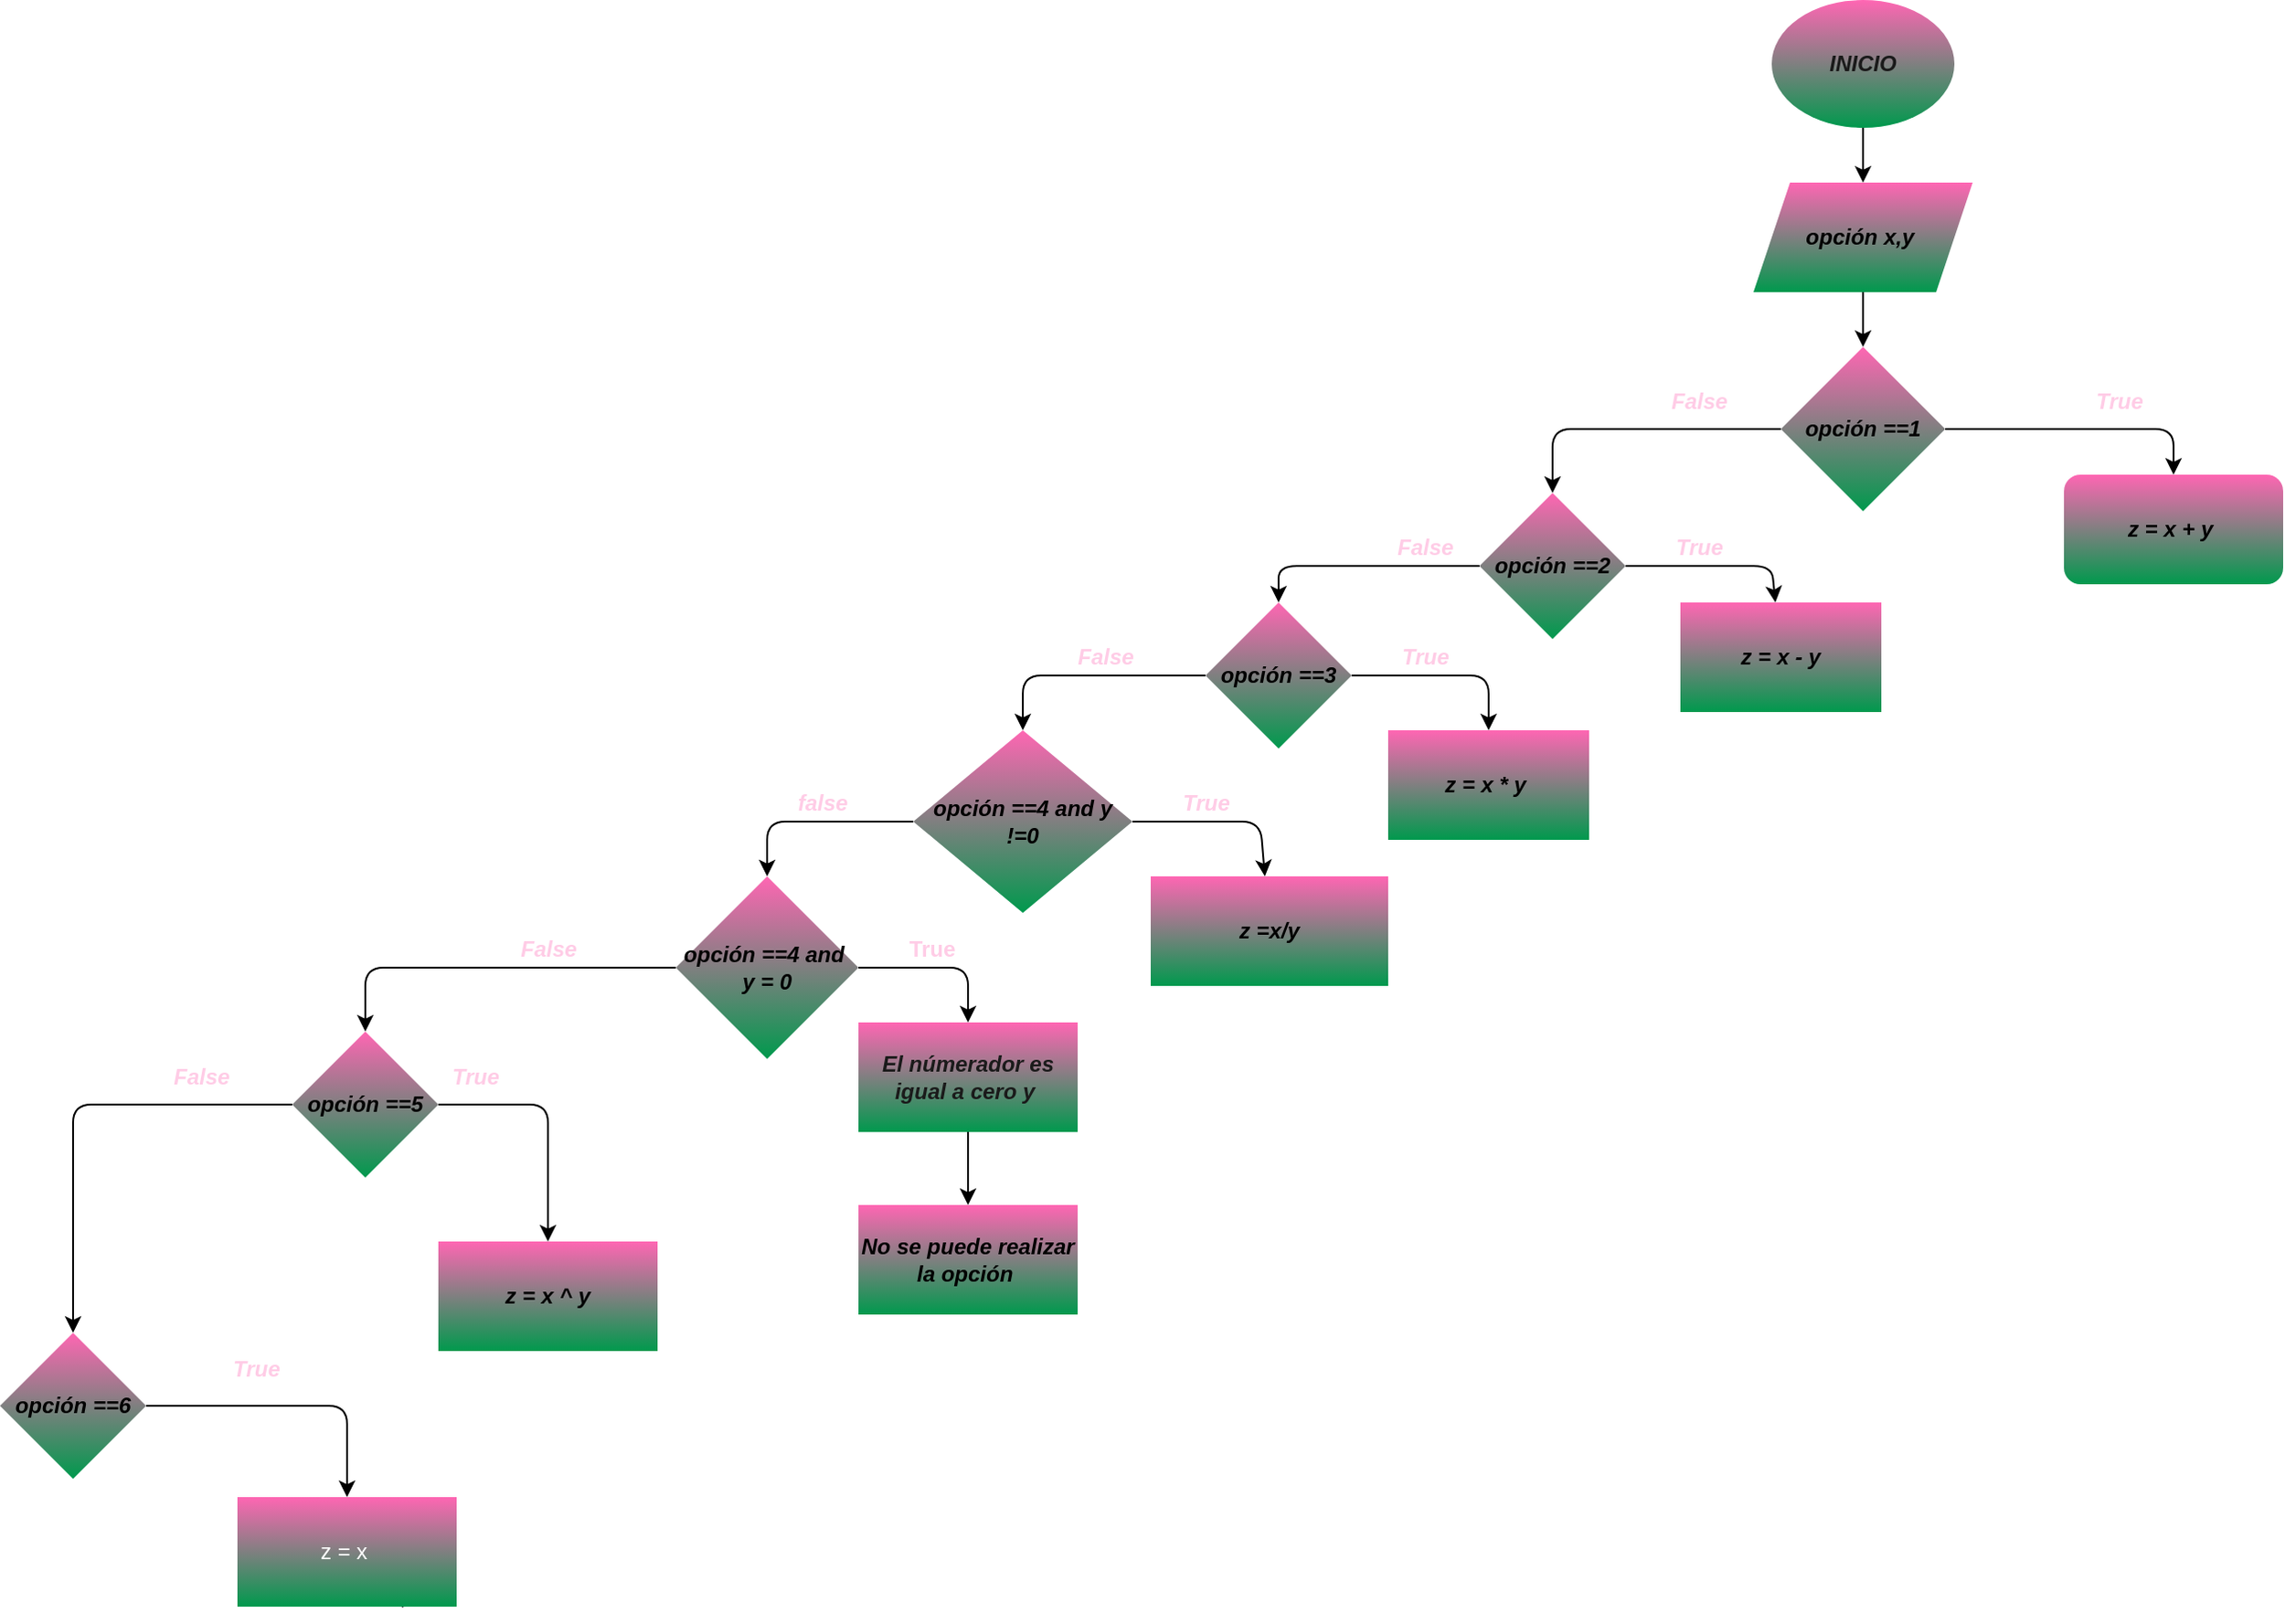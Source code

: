 <mxfile>
    <diagram id="kgpw4xgnY-WigbxeGkCL" name="Página-1">
        <mxGraphModel dx="1391" dy="459" grid="1" gridSize="10" guides="1" tooltips="1" connect="1" arrows="1" fold="1" page="1" pageScale="1" pageWidth="827" pageHeight="1169" math="0" shadow="0">
            <root>
                <mxCell id="0"/>
                <mxCell id="1" parent="0"/>
                <mxCell id="4" value="" style="edgeStyle=none;html=1;fontColor=#1A1A1A;" edge="1" parent="1" source="2" target="3">
                    <mxGeometry relative="1" as="geometry"/>
                </mxCell>
                <mxCell id="2" value="&lt;b&gt;&lt;font color=&quot;#1a1a1a&quot;&gt;&lt;i&gt;INICIO&lt;/i&gt;&lt;/font&gt;&lt;/b&gt;" style="ellipse;whiteSpace=wrap;html=1;fillColor=#FF66B3;fontColor=#ffffff;strokeColor=none;gradientColor=#00994D;" vertex="1" parent="1">
                    <mxGeometry x="220" y="20" width="100" height="70" as="geometry"/>
                </mxCell>
                <mxCell id="9" value="" style="edgeStyle=none;html=1;fontColor=#000000;" edge="1" parent="1" source="3" target="8">
                    <mxGeometry relative="1" as="geometry"/>
                </mxCell>
                <mxCell id="3" value="&lt;font color=&quot;#000000&quot;&gt;&lt;b&gt;&lt;i&gt;opción x,y&amp;nbsp;&lt;/i&gt;&lt;/b&gt;&lt;/font&gt;" style="shape=parallelogram;perimeter=parallelogramPerimeter;whiteSpace=wrap;html=1;fixedSize=1;fillColor=#FF66B3;strokeColor=none;fontColor=#ffffff;gradientColor=#00994D;" vertex="1" parent="1">
                    <mxGeometry x="210" y="120" width="120" height="60" as="geometry"/>
                </mxCell>
                <mxCell id="11" value="" style="edgeStyle=none;html=1;fontColor=#000000;" edge="1" parent="1" source="8" target="10">
                    <mxGeometry relative="1" as="geometry">
                        <Array as="points">
                            <mxPoint x="440" y="255"/>
                        </Array>
                    </mxGeometry>
                </mxCell>
                <mxCell id="13" value="" style="edgeStyle=none;html=1;fontColor=#000000;" edge="1" parent="1" source="8" target="12">
                    <mxGeometry relative="1" as="geometry">
                        <Array as="points">
                            <mxPoint x="100" y="255"/>
                        </Array>
                    </mxGeometry>
                </mxCell>
                <mxCell id="8" value="&lt;b&gt;&lt;font color=&quot;#000000&quot;&gt;&lt;i&gt;opción ==1&lt;/i&gt;&lt;/font&gt;&lt;/b&gt;" style="rhombus;whiteSpace=wrap;html=1;fillColor=#FF66B3;strokeColor=none;fontColor=#ffffff;gradientColor=#00994D;" vertex="1" parent="1">
                    <mxGeometry x="225" y="210" width="90" height="90" as="geometry"/>
                </mxCell>
                <mxCell id="10" value="&lt;b&gt;&lt;i&gt;&lt;font color=&quot;#000000&quot;&gt;z = x + y&amp;nbsp;&lt;/font&gt;&lt;/i&gt;&lt;/b&gt;" style="rounded=1;whiteSpace=wrap;html=1;fillColor=#FF66B3;strokeColor=none;fontColor=#ffffff;gradientColor=#00994D;" vertex="1" parent="1">
                    <mxGeometry x="380" y="280" width="120" height="60" as="geometry"/>
                </mxCell>
                <mxCell id="17" value="" style="edgeStyle=none;html=1;fontColor=#000000;" edge="1" parent="1" source="12" target="16">
                    <mxGeometry relative="1" as="geometry">
                        <Array as="points">
                            <mxPoint x="220" y="330"/>
                        </Array>
                    </mxGeometry>
                </mxCell>
                <mxCell id="23" value="" style="edgeStyle=none;html=1;fontColor=#000000;" edge="1" parent="1" source="12" target="22">
                    <mxGeometry relative="1" as="geometry">
                        <Array as="points">
                            <mxPoint x="-50" y="330"/>
                        </Array>
                    </mxGeometry>
                </mxCell>
                <mxCell id="12" value="&lt;b&gt;&lt;i&gt;&lt;font color=&quot;#000000&quot;&gt;opción ==2&lt;/font&gt;&lt;/i&gt;&lt;/b&gt;" style="rhombus;whiteSpace=wrap;html=1;fillColor=#FF66B3;strokeColor=none;fontColor=#ffffff;gradientColor=#00994D;" vertex="1" parent="1">
                    <mxGeometry x="60" y="290" width="80" height="80" as="geometry"/>
                </mxCell>
                <mxCell id="16" value="&lt;b&gt;&lt;i&gt;&lt;font color=&quot;#000000&quot;&gt;z = x - y&lt;/font&gt;&lt;/i&gt;&lt;/b&gt;" style="whiteSpace=wrap;html=1;fillColor=#FF66B3;strokeColor=none;fontColor=#ffffff;gradientColor=#00994D;" vertex="1" parent="1">
                    <mxGeometry x="170" y="350" width="110" height="60" as="geometry"/>
                </mxCell>
                <mxCell id="25" value="" style="edgeStyle=none;html=1;fontColor=#000000;" edge="1" parent="1" source="22" target="24">
                    <mxGeometry relative="1" as="geometry">
                        <Array as="points">
                            <mxPoint x="65" y="390"/>
                        </Array>
                    </mxGeometry>
                </mxCell>
                <mxCell id="42" value="" style="edgeStyle=none;html=1;fontColor=#1A1A1A;" edge="1" parent="1" source="22" target="41">
                    <mxGeometry relative="1" as="geometry">
                        <Array as="points">
                            <mxPoint x="-190" y="390"/>
                        </Array>
                    </mxGeometry>
                </mxCell>
                <mxCell id="22" value="&lt;b&gt;&lt;i&gt;&lt;font color=&quot;#000000&quot;&gt;opción ==3&lt;/font&gt;&lt;/i&gt;&lt;/b&gt;" style="rhombus;whiteSpace=wrap;html=1;fillColor=#FF66B3;strokeColor=none;fontColor=#ffffff;gradientColor=#00994D;" vertex="1" parent="1">
                    <mxGeometry x="-90" y="350" width="80" height="80" as="geometry"/>
                </mxCell>
                <mxCell id="24" value="&lt;b&gt;&lt;i&gt;&lt;font color=&quot;#000000&quot;&gt;z = x * y&amp;nbsp;&lt;/font&gt;&lt;/i&gt;&lt;/b&gt;" style="whiteSpace=wrap;html=1;fillColor=#FF66B3;strokeColor=none;fontColor=#ffffff;gradientColor=#00994D;" vertex="1" parent="1">
                    <mxGeometry x="10" y="420" width="110" height="60" as="geometry"/>
                </mxCell>
                <mxCell id="49" value="" style="edgeStyle=none;html=1;fontColor=#000000;" edge="1" parent="1" source="41" target="48">
                    <mxGeometry relative="1" as="geometry">
                        <Array as="points">
                            <mxPoint x="-60" y="470"/>
                        </Array>
                    </mxGeometry>
                </mxCell>
                <mxCell id="51" value="" style="edgeStyle=none;html=1;fontColor=#000000;" edge="1" parent="1" source="41" target="50">
                    <mxGeometry relative="1" as="geometry">
                        <Array as="points">
                            <mxPoint x="-330" y="470"/>
                        </Array>
                    </mxGeometry>
                </mxCell>
                <mxCell id="41" value="&lt;b&gt;&lt;i&gt;&lt;font color=&quot;#000000&quot;&gt;opción ==4 and y&lt;br&gt;!=0&lt;/font&gt;&lt;/i&gt;&lt;/b&gt;" style="rhombus;whiteSpace=wrap;html=1;fillColor=#FF66B3;strokeColor=none;fontColor=#ffffff;gradientColor=#00994D;" vertex="1" parent="1">
                    <mxGeometry x="-250" y="420" width="120" height="100" as="geometry"/>
                </mxCell>
                <mxCell id="48" value="&lt;b&gt;&lt;i&gt;&lt;font color=&quot;#000000&quot;&gt;z =x/y&lt;/font&gt;&lt;/i&gt;&lt;/b&gt;" style="whiteSpace=wrap;html=1;fillColor=#FF66B3;strokeColor=none;fontColor=#ffffff;gradientColor=#00994D;" vertex="1" parent="1">
                    <mxGeometry x="-120" y="500" width="130" height="60" as="geometry"/>
                </mxCell>
                <mxCell id="53" value="" style="edgeStyle=none;html=1;fontColor=#000000;" edge="1" parent="1" source="50" target="52">
                    <mxGeometry relative="1" as="geometry">
                        <Array as="points">
                            <mxPoint x="-220" y="550"/>
                        </Array>
                    </mxGeometry>
                </mxCell>
                <mxCell id="59" value="" style="edgeStyle=none;html=1;fontColor=#000000;" edge="1" parent="1" source="50" target="58">
                    <mxGeometry relative="1" as="geometry">
                        <Array as="points">
                            <mxPoint x="-550" y="550"/>
                        </Array>
                    </mxGeometry>
                </mxCell>
                <mxCell id="50" value="&lt;b&gt;&lt;i&gt;&lt;font color=&quot;#000000&quot;&gt;opción ==4 and&amp;nbsp;&lt;br&gt;y = 0&lt;/font&gt;&lt;/i&gt;&lt;/b&gt;" style="rhombus;whiteSpace=wrap;html=1;fillColor=#FF66B3;strokeColor=none;fontColor=#ffffff;gradientColor=#00994D;" vertex="1" parent="1">
                    <mxGeometry x="-380" y="500" width="100" height="100" as="geometry"/>
                </mxCell>
                <mxCell id="55" value="" style="edgeStyle=none;html=1;fontColor=#1A1A1A;" edge="1" parent="1" source="52" target="54">
                    <mxGeometry relative="1" as="geometry"/>
                </mxCell>
                <mxCell id="52" value="&lt;b&gt;&lt;i&gt;&lt;font color=&quot;#1a1a1a&quot;&gt;El númerador es igual a cero y&amp;nbsp;&lt;/font&gt;&lt;/i&gt;&lt;/b&gt;" style="whiteSpace=wrap;html=1;fillColor=#FF66B3;strokeColor=none;fontColor=#ffffff;gradientColor=#00994D;" vertex="1" parent="1">
                    <mxGeometry x="-280" y="580" width="120" height="60" as="geometry"/>
                </mxCell>
                <mxCell id="54" value="&lt;font color=&quot;#000000&quot;&gt;&lt;b&gt;&lt;i&gt;No se puede realizar la opción&amp;nbsp;&lt;/i&gt;&lt;/b&gt;&lt;/font&gt;" style="whiteSpace=wrap;html=1;fillColor=#FF66B3;strokeColor=none;fontColor=#ffffff;gradientColor=#00994D;" vertex="1" parent="1">
                    <mxGeometry x="-280" y="680" width="120" height="60" as="geometry"/>
                </mxCell>
                <mxCell id="61" value="" style="edgeStyle=none;html=1;fontColor=#000000;" edge="1" parent="1" source="58" target="60">
                    <mxGeometry relative="1" as="geometry">
                        <Array as="points">
                            <mxPoint x="-450" y="625"/>
                        </Array>
                    </mxGeometry>
                </mxCell>
                <mxCell id="63" value="" style="edgeStyle=none;html=1;fontColor=#000000;" edge="1" parent="1" source="58" target="62">
                    <mxGeometry relative="1" as="geometry">
                        <Array as="points">
                            <mxPoint x="-710" y="625"/>
                        </Array>
                    </mxGeometry>
                </mxCell>
                <mxCell id="58" value="&lt;b&gt;&lt;i&gt;&lt;font color=&quot;#000000&quot;&gt;opción ==5&lt;/font&gt;&lt;/i&gt;&lt;/b&gt;" style="rhombus;whiteSpace=wrap;html=1;fillColor=#FF66B3;strokeColor=none;fontColor=#ffffff;gradientColor=#00994D;" vertex="1" parent="1">
                    <mxGeometry x="-590" y="585" width="80" height="80" as="geometry"/>
                </mxCell>
                <mxCell id="60" value="&lt;b&gt;&lt;i&gt;&lt;font color=&quot;#000000&quot;&gt;z = x ^ y&lt;/font&gt;&lt;/i&gt;&lt;/b&gt;" style="whiteSpace=wrap;html=1;fillColor=#FF66B3;strokeColor=none;fontColor=#ffffff;gradientColor=#00994D;" vertex="1" parent="1">
                    <mxGeometry x="-510" y="700" width="120" height="60" as="geometry"/>
                </mxCell>
                <mxCell id="65" value="" style="edgeStyle=none;html=1;fontColor=#000000;" edge="1" parent="1" source="62" target="64">
                    <mxGeometry relative="1" as="geometry">
                        <Array as="points">
                            <mxPoint x="-560" y="790"/>
                        </Array>
                    </mxGeometry>
                </mxCell>
                <mxCell id="62" value="&lt;b&gt;&lt;i&gt;&lt;font color=&quot;#000000&quot;&gt;opción ==6&lt;/font&gt;&lt;/i&gt;&lt;/b&gt;" style="rhombus;whiteSpace=wrap;html=1;fillColor=#FF66B3;strokeColor=none;fontColor=#ffffff;gradientColor=#00994D;" vertex="1" parent="1">
                    <mxGeometry x="-750" y="750" width="80" height="80" as="geometry"/>
                </mxCell>
                <mxCell id="66" style="edgeStyle=none;html=1;exitX=0.75;exitY=1;exitDx=0;exitDy=0;fontColor=#000000;" edge="1" parent="1" source="64">
                    <mxGeometry relative="1" as="geometry">
                        <mxPoint x="-510" y="890" as="targetPoint"/>
                    </mxGeometry>
                </mxCell>
                <mxCell id="64" value="z = x&amp;nbsp;" style="whiteSpace=wrap;html=1;fillColor=#FF66B3;strokeColor=none;fontColor=#ffffff;gradientColor=#00994D;" vertex="1" parent="1">
                    <mxGeometry x="-620" y="840" width="120" height="60" as="geometry"/>
                </mxCell>
                <mxCell id="67" value="&lt;b&gt;&lt;i&gt;&lt;font color=&quot;#ffcce6&quot;&gt;True&lt;/font&gt;&lt;/i&gt;&lt;/b&gt;" style="text;html=1;align=center;verticalAlign=middle;resizable=0;points=[];autosize=1;strokeColor=none;fillColor=none;fontColor=#000000;" vertex="1" parent="1">
                    <mxGeometry x="390" y="230" width="40" height="20" as="geometry"/>
                </mxCell>
                <mxCell id="68" value="&lt;b&gt;&lt;i&gt;False&lt;/i&gt;&lt;/b&gt;" style="text;html=1;align=center;verticalAlign=middle;resizable=0;points=[];autosize=1;strokeColor=none;fillColor=none;fontColor=#FFCCE6;" vertex="1" parent="1">
                    <mxGeometry x="155" y="230" width="50" height="20" as="geometry"/>
                </mxCell>
                <mxCell id="69" value="&lt;b&gt;&lt;i&gt;True&lt;/i&gt;&lt;/b&gt;" style="text;html=1;align=center;verticalAlign=middle;resizable=0;points=[];autosize=1;strokeColor=none;fillColor=none;fontColor=#FFCCE6;" vertex="1" parent="1">
                    <mxGeometry x="160" y="310" width="40" height="20" as="geometry"/>
                </mxCell>
                <mxCell id="70" value="&lt;b&gt;&lt;i&gt;False&lt;/i&gt;&lt;/b&gt;" style="text;html=1;align=center;verticalAlign=middle;resizable=0;points=[];autosize=1;strokeColor=none;fillColor=none;fontColor=#FFCCE6;" vertex="1" parent="1">
                    <mxGeometry x="5" y="310" width="50" height="20" as="geometry"/>
                </mxCell>
                <mxCell id="71" value="&lt;b&gt;&lt;i&gt;True&lt;/i&gt;&lt;/b&gt;" style="text;html=1;align=center;verticalAlign=middle;resizable=0;points=[];autosize=1;strokeColor=none;fillColor=none;fontColor=#FFCCE6;" vertex="1" parent="1">
                    <mxGeometry x="10" y="370" width="40" height="20" as="geometry"/>
                </mxCell>
                <mxCell id="72" value="&lt;b&gt;&lt;i&gt;False&lt;/i&gt;&lt;/b&gt;" style="text;html=1;align=center;verticalAlign=middle;resizable=0;points=[];autosize=1;strokeColor=none;fillColor=none;fontColor=#FFCCE6;" vertex="1" parent="1">
                    <mxGeometry x="-170" y="370" width="50" height="20" as="geometry"/>
                </mxCell>
                <mxCell id="73" value="&lt;b&gt;&lt;i&gt;True&lt;/i&gt;&lt;/b&gt;" style="text;html=1;align=center;verticalAlign=middle;resizable=0;points=[];autosize=1;strokeColor=none;fillColor=none;fontColor=#FFCCE6;" vertex="1" parent="1">
                    <mxGeometry x="-110" y="450" width="40" height="20" as="geometry"/>
                </mxCell>
                <mxCell id="74" value="&lt;b&gt;&lt;i&gt;false&lt;/i&gt;&lt;/b&gt;" style="text;html=1;align=center;verticalAlign=middle;resizable=0;points=[];autosize=1;strokeColor=none;fillColor=none;fontColor=#FFCCE6;" vertex="1" parent="1">
                    <mxGeometry x="-320" y="450" width="40" height="20" as="geometry"/>
                </mxCell>
                <mxCell id="75" value="&lt;b&gt;True&lt;/b&gt;" style="text;html=1;align=center;verticalAlign=middle;resizable=0;points=[];autosize=1;strokeColor=none;fillColor=none;fontColor=#FFCCE6;" vertex="1" parent="1">
                    <mxGeometry x="-260" y="530" width="40" height="20" as="geometry"/>
                </mxCell>
                <mxCell id="76" value="&lt;b&gt;&lt;i&gt;False&lt;/i&gt;&lt;/b&gt;" style="text;html=1;align=center;verticalAlign=middle;resizable=0;points=[];autosize=1;strokeColor=none;fillColor=none;fontColor=#FFCCE6;" vertex="1" parent="1">
                    <mxGeometry x="-475" y="530" width="50" height="20" as="geometry"/>
                </mxCell>
                <mxCell id="77" value="&lt;b&gt;&lt;i&gt;True&lt;/i&gt;&lt;/b&gt;" style="text;html=1;align=center;verticalAlign=middle;resizable=0;points=[];autosize=1;strokeColor=none;fillColor=none;fontColor=#FFCCE6;" vertex="1" parent="1">
                    <mxGeometry x="-510" y="600" width="40" height="20" as="geometry"/>
                </mxCell>
                <mxCell id="78" value="&lt;b&gt;&lt;i&gt;False&lt;/i&gt;&lt;/b&gt;" style="text;html=1;align=center;verticalAlign=middle;resizable=0;points=[];autosize=1;strokeColor=none;fillColor=none;fontColor=#FFCCE6;" vertex="1" parent="1">
                    <mxGeometry x="-665" y="600" width="50" height="20" as="geometry"/>
                </mxCell>
                <mxCell id="79" value="&lt;b&gt;&lt;i&gt;True&lt;/i&gt;&lt;/b&gt;" style="text;html=1;align=center;verticalAlign=middle;resizable=0;points=[];autosize=1;strokeColor=none;fillColor=none;fontColor=#FFCCE6;" vertex="1" parent="1">
                    <mxGeometry x="-630" y="760" width="40" height="20" as="geometry"/>
                </mxCell>
            </root>
        </mxGraphModel>
    </diagram>
</mxfile>